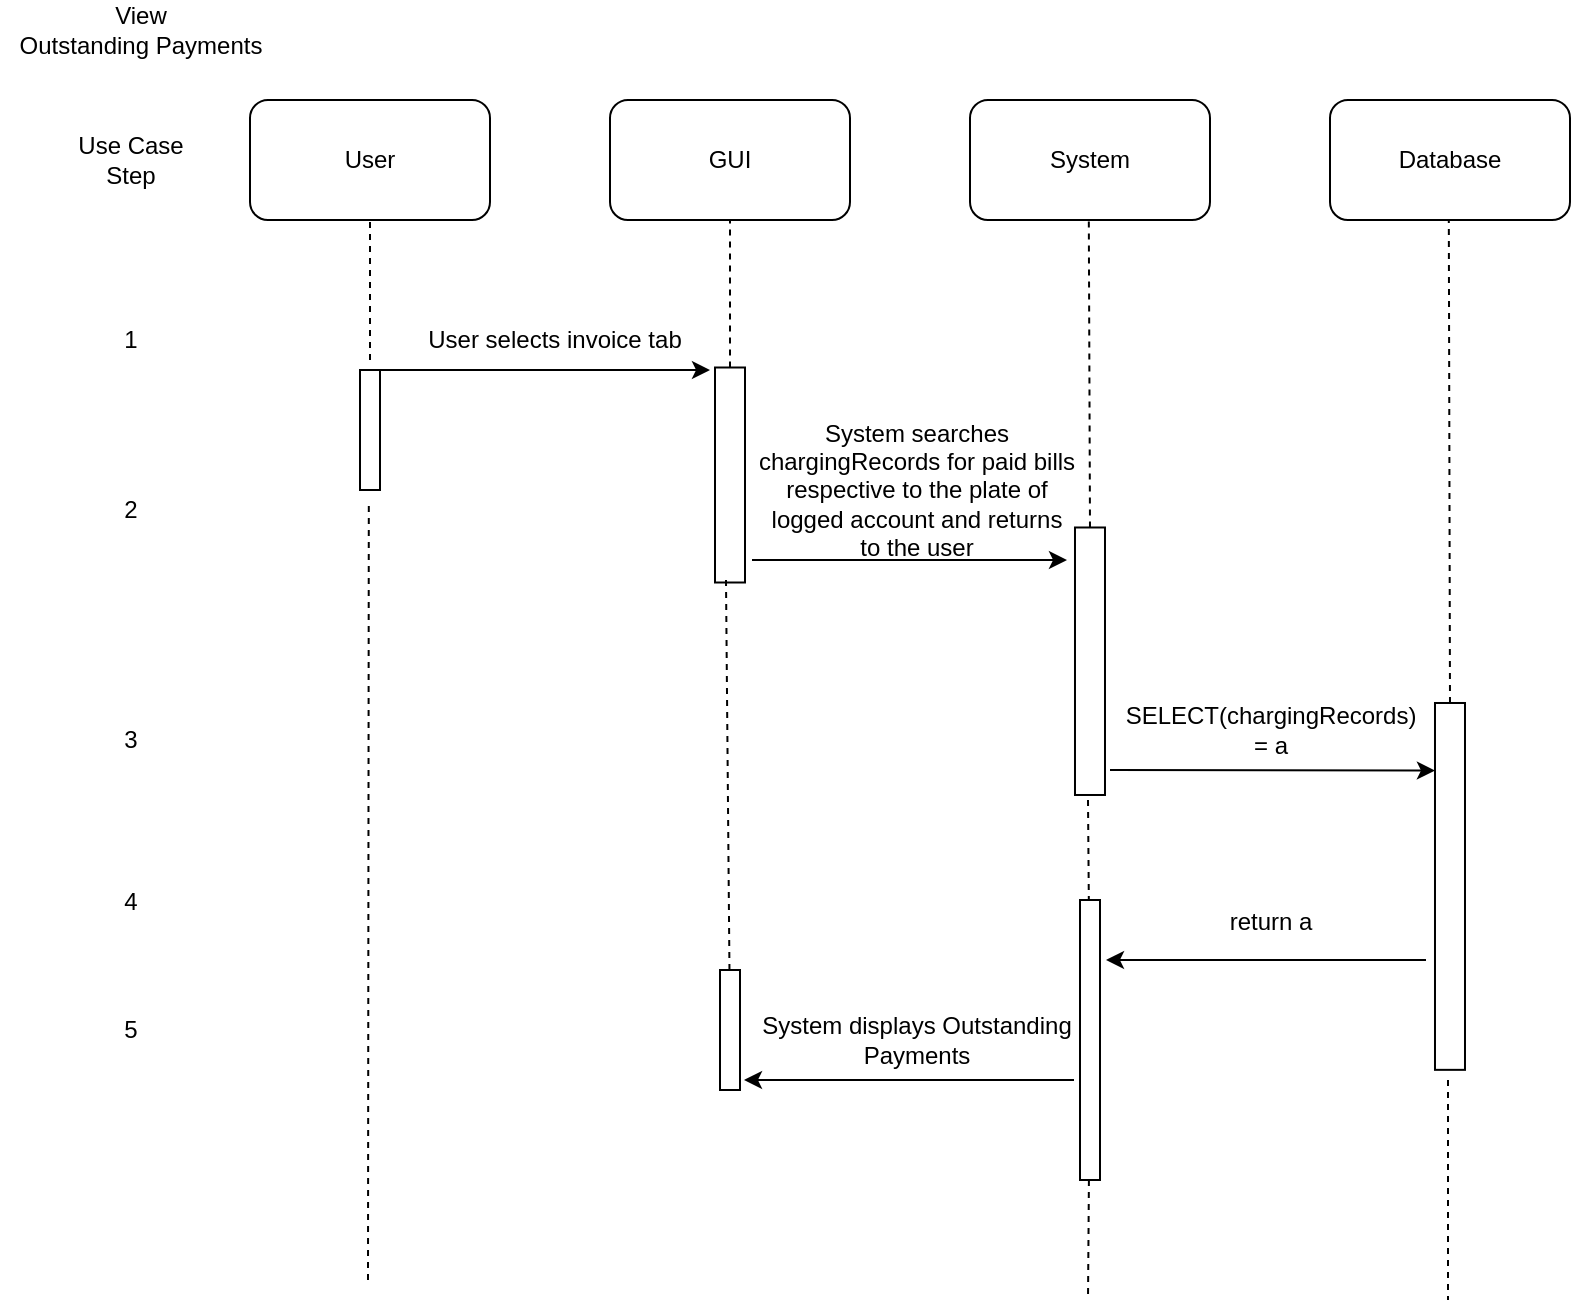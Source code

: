 <mxfile version="13.7.9" type="device"><diagram id="kgpKYQtTHZ0yAKxKKP6v" name="Page-1"><mxGraphModel dx="2114" dy="592" grid="1" gridSize="10" guides="1" tooltips="1" connect="1" arrows="1" fold="1" page="1" pageScale="1" pageWidth="850" pageHeight="1100" math="0" shadow="0"><root><mxCell id="0"/><mxCell id="1" parent="0"/><mxCell id="0U-U5oZWUJ3AR50d1f2t-3" value="User" style="rounded=1;whiteSpace=wrap;html=1;" parent="1" vertex="1"><mxGeometry x="120" y="80" width="120" height="60" as="geometry"/></mxCell><mxCell id="0U-U5oZWUJ3AR50d1f2t-4" value="GUI" style="rounded=1;whiteSpace=wrap;html=1;" parent="1" vertex="1"><mxGeometry x="300" y="80" width="120" height="60" as="geometry"/></mxCell><mxCell id="0U-U5oZWUJ3AR50d1f2t-5" value="System" style="rounded=1;whiteSpace=wrap;html=1;" parent="1" vertex="1"><mxGeometry x="480" y="80" width="120" height="60" as="geometry"/></mxCell><mxCell id="0U-U5oZWUJ3AR50d1f2t-6" value="Database" style="rounded=1;whiteSpace=wrap;html=1;" parent="1" vertex="1"><mxGeometry x="660" y="80" width="120" height="60" as="geometry"/></mxCell><mxCell id="0U-U5oZWUJ3AR50d1f2t-7" value="" style="rounded=0;whiteSpace=wrap;html=1;rotation=-90;" parent="1" vertex="1"><mxGeometry x="150" y="240" width="60" height="10" as="geometry"/></mxCell><mxCell id="0U-U5oZWUJ3AR50d1f2t-10" value="" style="rounded=0;whiteSpace=wrap;html=1;rotation=-90;" parent="1" vertex="1"><mxGeometry x="306.25" y="260" width="107.5" height="15" as="geometry"/></mxCell><mxCell id="0U-U5oZWUJ3AR50d1f2t-12" value="" style="endArrow=none;dashed=1;html=1;entryX=0.5;entryY=1;entryDx=0;entryDy=0;" parent="1" target="0U-U5oZWUJ3AR50d1f2t-3" edge="1"><mxGeometry width="50" height="50" relative="1" as="geometry"><mxPoint x="180" y="210" as="sourcePoint"/><mxPoint x="470" y="380" as="targetPoint"/></mxGeometry></mxCell><mxCell id="0U-U5oZWUJ3AR50d1f2t-13" value="" style="endArrow=none;dashed=1;html=1;entryX=0.5;entryY=1;entryDx=0;entryDy=0;" parent="1" edge="1"><mxGeometry width="50" height="50" relative="1" as="geometry"><mxPoint x="179" y="670" as="sourcePoint"/><mxPoint x="179.41" y="280" as="targetPoint"/></mxGeometry></mxCell><mxCell id="0U-U5oZWUJ3AR50d1f2t-15" value="" style="endArrow=classic;html=1;exitX=1;exitY=0.75;exitDx=0;exitDy=0;" parent="1" source="0U-U5oZWUJ3AR50d1f2t-7" edge="1"><mxGeometry width="50" height="50" relative="1" as="geometry"><mxPoint x="220" y="240" as="sourcePoint"/><mxPoint x="350" y="215" as="targetPoint"/></mxGeometry></mxCell><mxCell id="0U-U5oZWUJ3AR50d1f2t-16" value="User selects invoice tab" style="text;html=1;align=center;verticalAlign=middle;resizable=0;points=[];autosize=1;" parent="1" vertex="1"><mxGeometry x="202" y="190" width="140" height="20" as="geometry"/></mxCell><mxCell id="0U-U5oZWUJ3AR50d1f2t-17" value="" style="rounded=0;whiteSpace=wrap;html=1;rotation=-90;" parent="1" vertex="1"><mxGeometry x="473.12" y="353.12" width="133.75" height="15" as="geometry"/></mxCell><mxCell id="0U-U5oZWUJ3AR50d1f2t-18" value="" style="endArrow=classic;html=1;" parent="1" edge="1"><mxGeometry width="50" height="50" relative="1" as="geometry"><mxPoint x="371" y="310" as="sourcePoint"/><mxPoint x="528.5" y="310" as="targetPoint"/></mxGeometry></mxCell><mxCell id="0U-U5oZWUJ3AR50d1f2t-19" value="" style="endArrow=none;dashed=1;html=1;exitX=1;exitY=0.5;exitDx=0;exitDy=0;" parent="1" source="0U-U5oZWUJ3AR50d1f2t-10" edge="1"><mxGeometry width="50" height="50" relative="1" as="geometry"><mxPoint x="340" y="190" as="sourcePoint"/><mxPoint x="360" y="140" as="targetPoint"/></mxGeometry></mxCell><mxCell id="0U-U5oZWUJ3AR50d1f2t-20" value="" style="endArrow=none;dashed=1;html=1;" parent="1" source="0U-U5oZWUJ3AR50d1f2t-38" edge="1"><mxGeometry width="50" height="50" relative="1" as="geometry"><mxPoint x="358" y="680" as="sourcePoint"/><mxPoint x="358" y="320" as="targetPoint"/></mxGeometry></mxCell><mxCell id="0U-U5oZWUJ3AR50d1f2t-22" value="" style="endArrow=none;dashed=1;html=1;entryX=0.5;entryY=1;entryDx=0;entryDy=0;exitX=1;exitY=0.5;exitDx=0;exitDy=0;" parent="1" source="0U-U5oZWUJ3AR50d1f2t-17" edge="1"><mxGeometry width="50" height="50" relative="1" as="geometry"><mxPoint x="539" y="290" as="sourcePoint"/><mxPoint x="539.41" y="140" as="targetPoint"/></mxGeometry></mxCell><mxCell id="0U-U5oZWUJ3AR50d1f2t-23" value="" style="rounded=0;whiteSpace=wrap;html=1;rotation=-90;" parent="1" vertex="1"><mxGeometry x="628.28" y="465.71" width="183.43" height="15" as="geometry"/></mxCell><mxCell id="0U-U5oZWUJ3AR50d1f2t-24" value="" style="endArrow=none;dashed=1;html=1;entryX=0.5;entryY=1;entryDx=0;entryDy=0;exitX=1;exitY=0.5;exitDx=0;exitDy=0;" parent="1" source="0U-U5oZWUJ3AR50d1f2t-23" edge="1"><mxGeometry width="50" height="50" relative="1" as="geometry"><mxPoint x="720.0" y="293.75" as="sourcePoint"/><mxPoint x="719.41" y="140" as="targetPoint"/></mxGeometry></mxCell><mxCell id="0U-U5oZWUJ3AR50d1f2t-25" value="" style="endArrow=none;dashed=1;html=1;" parent="1" source="0U-U5oZWUJ3AR50d1f2t-32" edge="1"><mxGeometry width="50" height="50" relative="1" as="geometry"><mxPoint x="539" y="430" as="sourcePoint"/><mxPoint x="539" y="680" as="targetPoint"/></mxGeometry></mxCell><mxCell id="0U-U5oZWUJ3AR50d1f2t-26" value="" style="endArrow=none;dashed=1;html=1;" parent="1" edge="1"><mxGeometry width="50" height="50" relative="1" as="geometry"><mxPoint x="719" y="570" as="sourcePoint"/><mxPoint x="719" y="680" as="targetPoint"/></mxGeometry></mxCell><mxCell id="0U-U5oZWUJ3AR50d1f2t-29" value="System displays Outstanding&lt;br&gt;Payments" style="text;html=1;align=center;verticalAlign=middle;resizable=0;points=[];autosize=1;" parent="1" vertex="1"><mxGeometry x="368" y="535" width="170" height="30" as="geometry"/></mxCell><mxCell id="0U-U5oZWUJ3AR50d1f2t-30" value="" style="endArrow=classic;html=1;entryX=0.816;entryY=-0.002;entryDx=0;entryDy=0;entryPerimeter=0;" parent="1" target="0U-U5oZWUJ3AR50d1f2t-23" edge="1"><mxGeometry width="50" height="50" relative="1" as="geometry"><mxPoint x="550" y="415" as="sourcePoint"/><mxPoint x="460" y="360" as="targetPoint"/></mxGeometry></mxCell><mxCell id="0U-U5oZWUJ3AR50d1f2t-31" value="SELECT(chargingRecords)&lt;br&gt;= a" style="text;html=1;align=center;verticalAlign=middle;resizable=0;points=[];autosize=1;" parent="1" vertex="1"><mxGeometry x="550" y="380" width="160" height="30" as="geometry"/></mxCell><mxCell id="0U-U5oZWUJ3AR50d1f2t-32" value="" style="rounded=0;whiteSpace=wrap;html=1;rotation=-90;" parent="1" vertex="1"><mxGeometry x="470" y="545" width="140" height="10" as="geometry"/></mxCell><mxCell id="0U-U5oZWUJ3AR50d1f2t-36" value="" style="endArrow=none;dashed=1;html=1;" parent="1" target="0U-U5oZWUJ3AR50d1f2t-32" edge="1"><mxGeometry width="50" height="50" relative="1" as="geometry"><mxPoint x="539" y="430" as="sourcePoint"/><mxPoint x="539" y="680" as="targetPoint"/></mxGeometry></mxCell><mxCell id="0U-U5oZWUJ3AR50d1f2t-37" value="" style="endArrow=classic;html=1;" parent="1" edge="1"><mxGeometry width="50" height="50" relative="1" as="geometry"><mxPoint x="708" y="510" as="sourcePoint"/><mxPoint x="548" y="510" as="targetPoint"/><Array as="points"><mxPoint x="628" y="510"/></Array></mxGeometry></mxCell><mxCell id="0U-U5oZWUJ3AR50d1f2t-38" value="" style="rounded=0;whiteSpace=wrap;html=1;rotation=-90;" parent="1" vertex="1"><mxGeometry x="330" y="540" width="60" height="10" as="geometry"/></mxCell><mxCell id="0U-U5oZWUJ3AR50d1f2t-40" value="" style="endArrow=classic;html=1;" parent="1" edge="1"><mxGeometry width="50" height="50" relative="1" as="geometry"><mxPoint x="532" y="570" as="sourcePoint"/><mxPoint x="367.0" y="570" as="targetPoint"/></mxGeometry></mxCell><mxCell id="0U-U5oZWUJ3AR50d1f2t-43" value="return a" style="text;html=1;align=center;verticalAlign=middle;resizable=0;points=[];autosize=1;" parent="1" vertex="1"><mxGeometry x="600" y="480.71" width="60" height="20" as="geometry"/></mxCell><mxCell id="0U-U5oZWUJ3AR50d1f2t-44" value="Use Case&lt;br&gt;Step" style="text;html=1;align=center;verticalAlign=middle;resizable=0;points=[];autosize=1;" parent="1" vertex="1"><mxGeometry x="25" y="95" width="70" height="30" as="geometry"/></mxCell><mxCell id="0U-U5oZWUJ3AR50d1f2t-45" value="1" style="text;html=1;align=center;verticalAlign=middle;resizable=0;points=[];autosize=1;" parent="1" vertex="1"><mxGeometry x="50" y="190" width="20" height="20" as="geometry"/></mxCell><mxCell id="0U-U5oZWUJ3AR50d1f2t-46" value="2" style="text;html=1;align=center;verticalAlign=middle;resizable=0;points=[];autosize=1;" parent="1" vertex="1"><mxGeometry x="50" y="275" width="20" height="20" as="geometry"/></mxCell><mxCell id="0U-U5oZWUJ3AR50d1f2t-47" value="3" style="text;html=1;align=center;verticalAlign=middle;resizable=0;points=[];autosize=1;" parent="1" vertex="1"><mxGeometry x="50" y="390" width="20" height="20" as="geometry"/></mxCell><mxCell id="0U-U5oZWUJ3AR50d1f2t-48" value="4" style="text;html=1;align=center;verticalAlign=middle;resizable=0;points=[];autosize=1;" parent="1" vertex="1"><mxGeometry x="50" y="470.71" width="20" height="20" as="geometry"/></mxCell><mxCell id="0U-U5oZWUJ3AR50d1f2t-49" value="5" style="text;html=1;align=center;verticalAlign=middle;resizable=0;points=[];autosize=1;" parent="1" vertex="1"><mxGeometry x="50" y="535" width="20" height="20" as="geometry"/></mxCell><mxCell id="0U-U5oZWUJ3AR50d1f2t-51" value="View&lt;br&gt;Outstanding Payments" style="text;html=1;align=center;verticalAlign=middle;resizable=0;points=[];autosize=1;" parent="1" vertex="1"><mxGeometry x="-5" y="30" width="140" height="30" as="geometry"/></mxCell><mxCell id="0U-U5oZWUJ3AR50d1f2t-52" value="System searches&lt;br&gt;chargingRecords for paid bills&lt;br&gt;respective to the plate of&lt;br&gt;logged account and returns&lt;br&gt;to the user" style="text;html=1;align=center;verticalAlign=middle;resizable=0;points=[];autosize=1;" parent="1" vertex="1"><mxGeometry x="368" y="240" width="170" height="70" as="geometry"/></mxCell></root></mxGraphModel></diagram></mxfile>